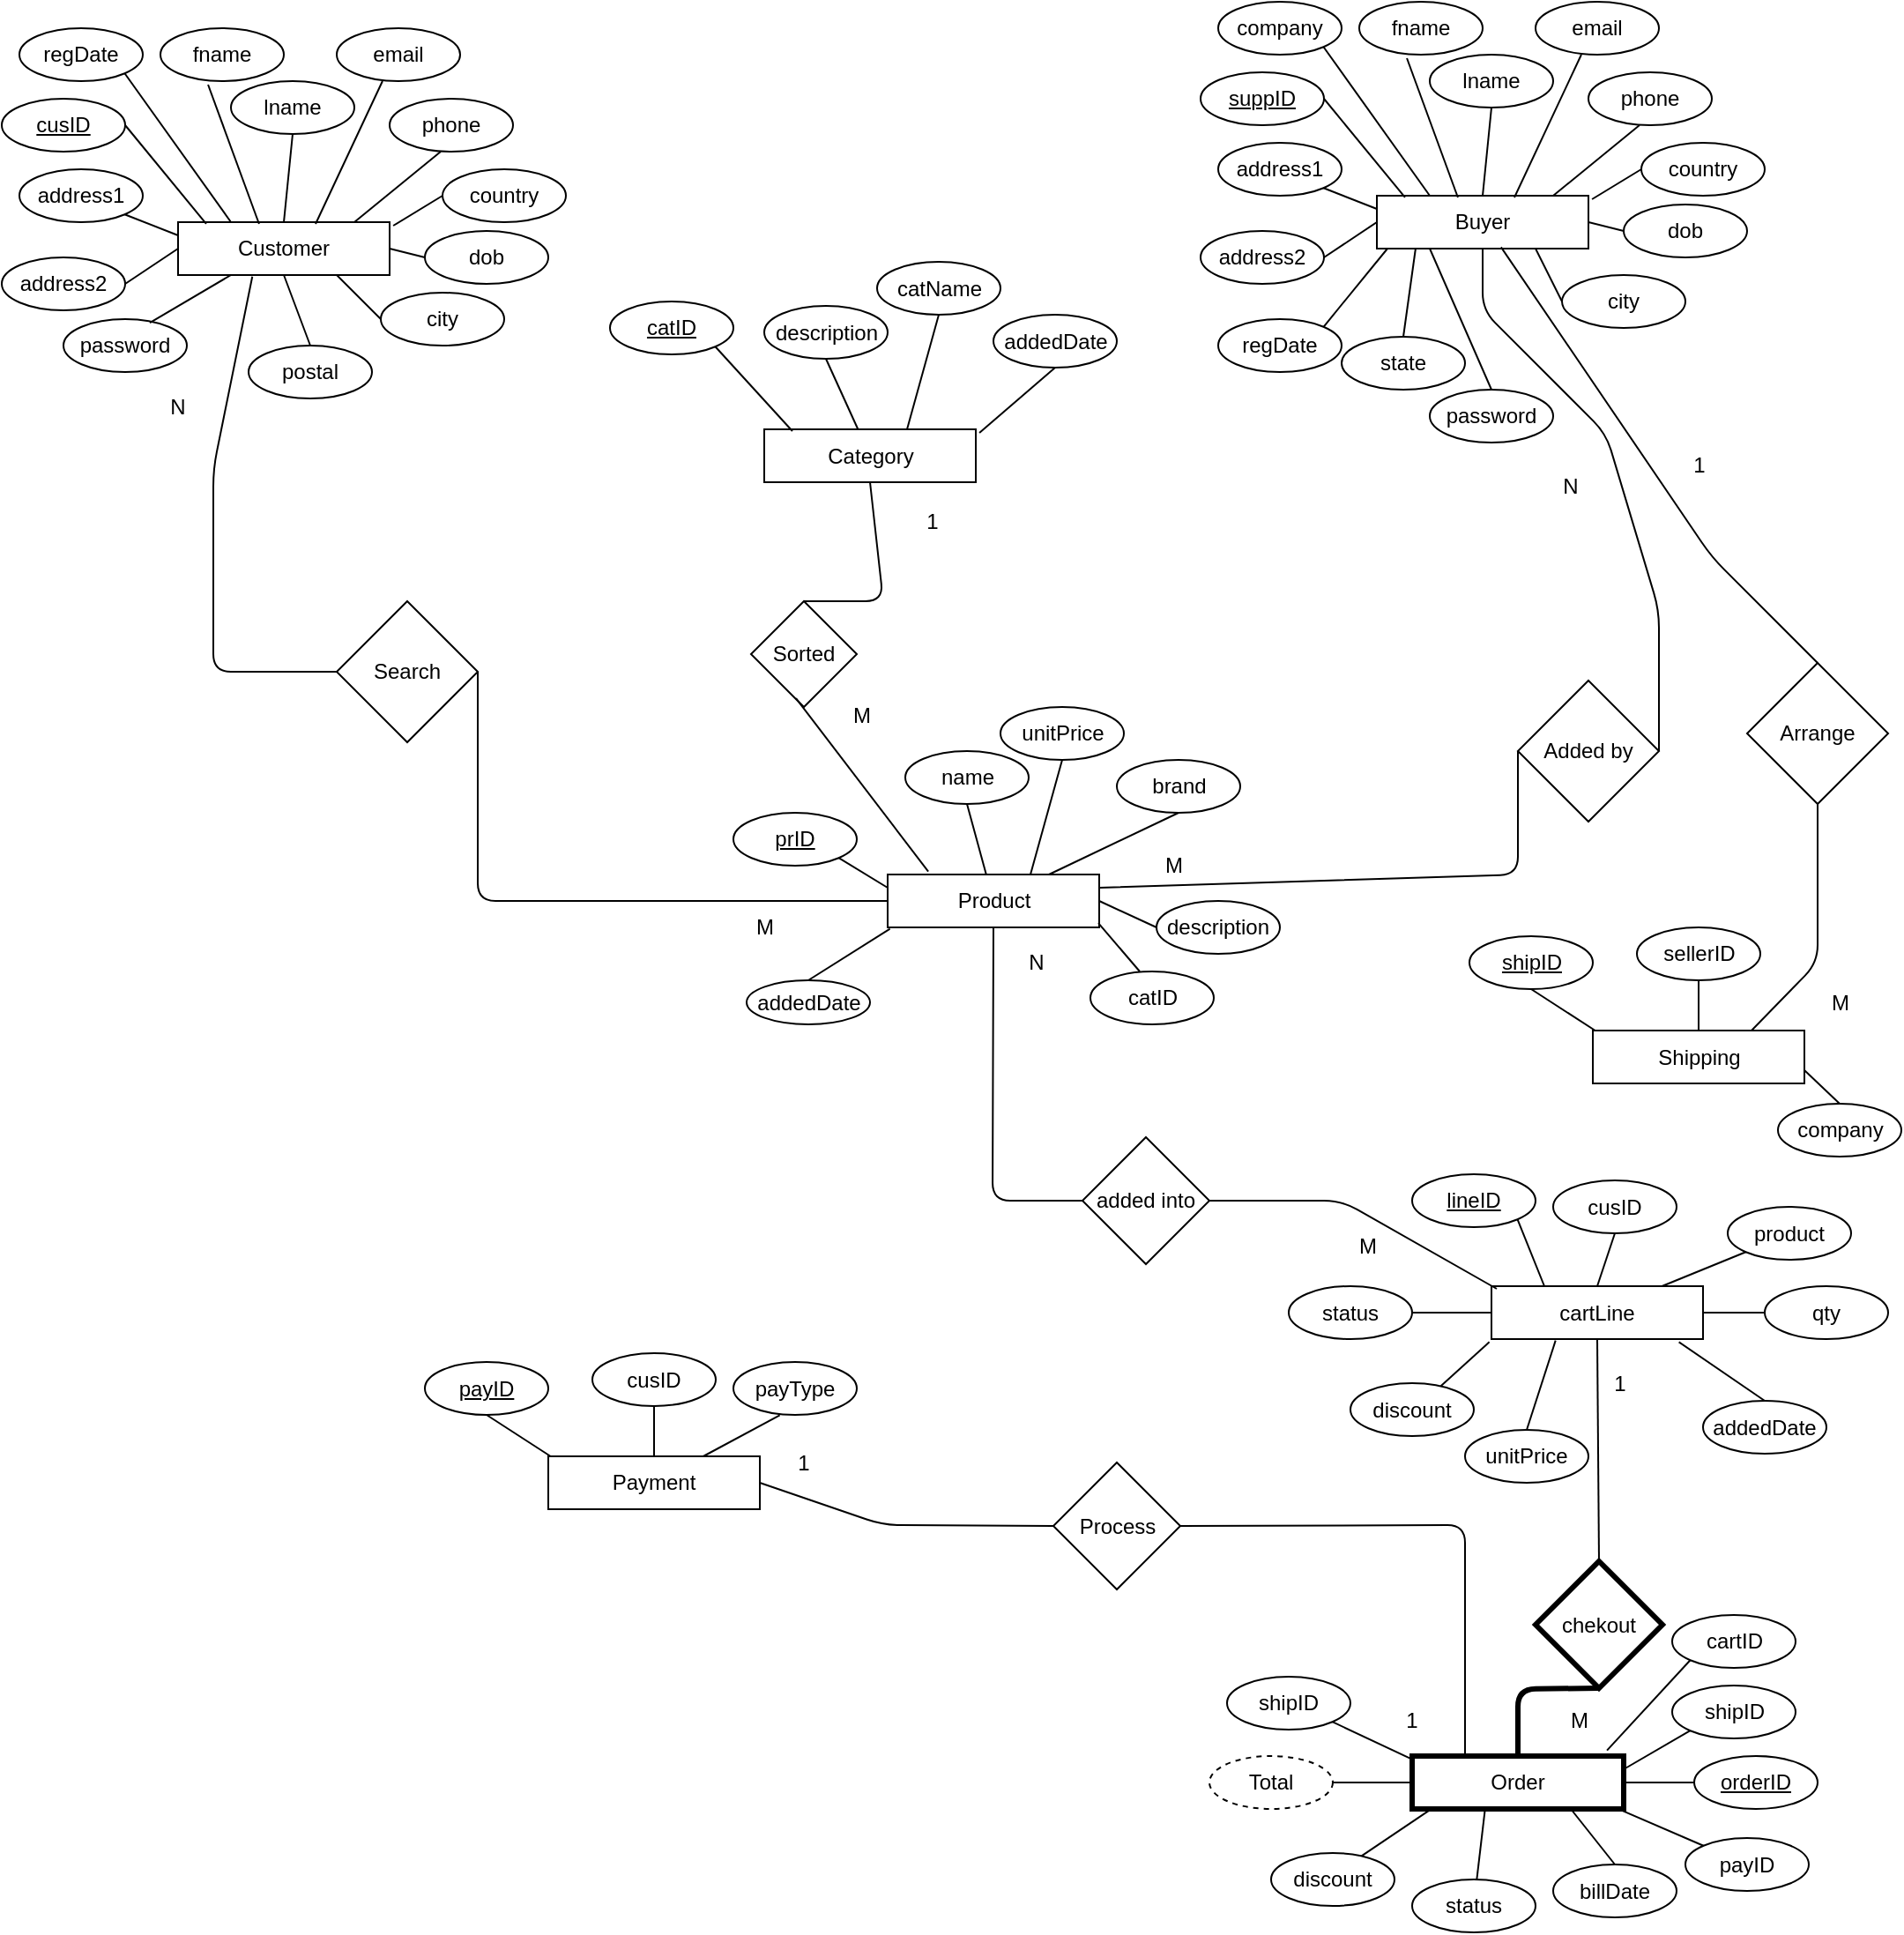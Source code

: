 <mxfile version="10.6.3" type="device"><diagram id="5grS-2xv6jXLghHMCsre" name="Page-1"><mxGraphModel dx="1162" dy="654" grid="1" gridSize="10" guides="1" tooltips="1" connect="1" arrows="1" fold="1" page="1" pageScale="1" pageWidth="1169" pageHeight="827" math="0" shadow="0"><root><mxCell id="0"/><mxCell id="1" parent="0"/><mxCell id="O0n_thbehQNfxOFPyVUG-1" value="Customer" style="rounded=0;whiteSpace=wrap;html=1;" vertex="1" parent="1"><mxGeometry x="180" y="150" width="120" height="30" as="geometry"/></mxCell><mxCell id="O0n_thbehQNfxOFPyVUG-2" value="&lt;u&gt;cusID&lt;/u&gt;" style="ellipse;whiteSpace=wrap;html=1;" vertex="1" parent="1"><mxGeometry x="80" y="80" width="70" height="30" as="geometry"/></mxCell><mxCell id="O0n_thbehQNfxOFPyVUG-3" value="fname" style="ellipse;whiteSpace=wrap;html=1;" vertex="1" parent="1"><mxGeometry x="170" y="40" width="70" height="30" as="geometry"/></mxCell><mxCell id="O0n_thbehQNfxOFPyVUG-4" value="lname" style="ellipse;whiteSpace=wrap;html=1;" vertex="1" parent="1"><mxGeometry x="210" y="70" width="70" height="30" as="geometry"/></mxCell><mxCell id="O0n_thbehQNfxOFPyVUG-5" value="email" style="ellipse;whiteSpace=wrap;html=1;" vertex="1" parent="1"><mxGeometry x="270" y="40" width="70" height="30" as="geometry"/></mxCell><mxCell id="O0n_thbehQNfxOFPyVUG-6" value="phone" style="ellipse;whiteSpace=wrap;html=1;" vertex="1" parent="1"><mxGeometry x="300" y="80" width="70" height="30" as="geometry"/></mxCell><mxCell id="O0n_thbehQNfxOFPyVUG-7" value="country" style="ellipse;whiteSpace=wrap;html=1;" vertex="1" parent="1"><mxGeometry x="330" y="120" width="70" height="30" as="geometry"/></mxCell><mxCell id="O0n_thbehQNfxOFPyVUG-8" value="dob" style="ellipse;whiteSpace=wrap;html=1;" vertex="1" parent="1"><mxGeometry x="320" y="155" width="70" height="30" as="geometry"/></mxCell><mxCell id="O0n_thbehQNfxOFPyVUG-9" value="regDate" style="ellipse;whiteSpace=wrap;html=1;" vertex="1" parent="1"><mxGeometry x="90" y="40" width="70" height="30" as="geometry"/></mxCell><mxCell id="O0n_thbehQNfxOFPyVUG-10" value="city" style="ellipse;whiteSpace=wrap;html=1;" vertex="1" parent="1"><mxGeometry x="295" y="190" width="70" height="30" as="geometry"/></mxCell><mxCell id="O0n_thbehQNfxOFPyVUG-11" value="address1" style="ellipse;whiteSpace=wrap;html=1;" vertex="1" parent="1"><mxGeometry x="90" y="120" width="70" height="30" as="geometry"/></mxCell><mxCell id="O0n_thbehQNfxOFPyVUG-14" value="address2" style="ellipse;whiteSpace=wrap;html=1;" vertex="1" parent="1"><mxGeometry x="80" y="170" width="70" height="30" as="geometry"/></mxCell><mxCell id="O0n_thbehQNfxOFPyVUG-15" value="password" style="ellipse;whiteSpace=wrap;html=1;" vertex="1" parent="1"><mxGeometry x="115" y="205" width="70" height="30" as="geometry"/></mxCell><mxCell id="O0n_thbehQNfxOFPyVUG-18" value="" style="endArrow=none;html=1;entryX=0.5;entryY=1;entryDx=0;entryDy=0;exitX=0.5;exitY=0;exitDx=0;exitDy=0;" edge="1" parent="1" source="O0n_thbehQNfxOFPyVUG-1" target="O0n_thbehQNfxOFPyVUG-4"><mxGeometry width="50" height="50" relative="1" as="geometry"><mxPoint x="80" y="310" as="sourcePoint"/><mxPoint x="130" y="260" as="targetPoint"/></mxGeometry></mxCell><mxCell id="O0n_thbehQNfxOFPyVUG-19" value="" style="endArrow=none;html=1;entryX=0.386;entryY=1.067;entryDx=0;entryDy=0;exitX=0.383;exitY=0.033;exitDx=0;exitDy=0;entryPerimeter=0;exitPerimeter=0;" edge="1" parent="1" source="O0n_thbehQNfxOFPyVUG-1" target="O0n_thbehQNfxOFPyVUG-3"><mxGeometry width="50" height="50" relative="1" as="geometry"><mxPoint x="250" y="160" as="sourcePoint"/><mxPoint x="255" y="120" as="targetPoint"/></mxGeometry></mxCell><mxCell id="O0n_thbehQNfxOFPyVUG-20" value="" style="endArrow=none;html=1;entryX=1;entryY=1;entryDx=0;entryDy=0;exitX=0.25;exitY=0;exitDx=0;exitDy=0;" edge="1" parent="1" source="O0n_thbehQNfxOFPyVUG-1" target="O0n_thbehQNfxOFPyVUG-9"><mxGeometry width="50" height="50" relative="1" as="geometry"><mxPoint x="236" y="161" as="sourcePoint"/><mxPoint x="207" y="82" as="targetPoint"/></mxGeometry></mxCell><mxCell id="O0n_thbehQNfxOFPyVUG-21" value="" style="endArrow=none;html=1;entryX=1;entryY=0.5;entryDx=0;entryDy=0;exitX=0.133;exitY=0.033;exitDx=0;exitDy=0;exitPerimeter=0;" edge="1" parent="1" source="O0n_thbehQNfxOFPyVUG-1" target="O0n_thbehQNfxOFPyVUG-2"><mxGeometry width="50" height="50" relative="1" as="geometry"><mxPoint x="220" y="160" as="sourcePoint"/><mxPoint x="160" y="76" as="targetPoint"/></mxGeometry></mxCell><mxCell id="O0n_thbehQNfxOFPyVUG-22" value="" style="endArrow=none;html=1;entryX=0.371;entryY=1;entryDx=0;entryDy=0;exitX=0.65;exitY=0.033;exitDx=0;exitDy=0;entryPerimeter=0;exitPerimeter=0;" edge="1" parent="1" source="O0n_thbehQNfxOFPyVUG-1" target="O0n_thbehQNfxOFPyVUG-5"><mxGeometry width="50" height="50" relative="1" as="geometry"><mxPoint x="250" y="160" as="sourcePoint"/><mxPoint x="255" y="120" as="targetPoint"/></mxGeometry></mxCell><mxCell id="O0n_thbehQNfxOFPyVUG-23" value="" style="endArrow=none;html=1;entryX=0.414;entryY=1;entryDx=0;entryDy=0;entryPerimeter=0;" edge="1" parent="1" target="O0n_thbehQNfxOFPyVUG-6"><mxGeometry width="50" height="50" relative="1" as="geometry"><mxPoint x="280" y="150" as="sourcePoint"/><mxPoint x="306" y="80" as="targetPoint"/></mxGeometry></mxCell><mxCell id="O0n_thbehQNfxOFPyVUG-24" value="" style="endArrow=none;html=1;entryX=0;entryY=0.5;entryDx=0;entryDy=0;exitX=1.017;exitY=0.067;exitDx=0;exitDy=0;exitPerimeter=0;" edge="1" parent="1" source="O0n_thbehQNfxOFPyVUG-1" target="O0n_thbehQNfxOFPyVUG-7"><mxGeometry width="50" height="50" relative="1" as="geometry"><mxPoint x="290" y="160" as="sourcePoint"/><mxPoint x="339" y="120" as="targetPoint"/></mxGeometry></mxCell><mxCell id="O0n_thbehQNfxOFPyVUG-25" value="" style="endArrow=none;html=1;entryX=1;entryY=1;entryDx=0;entryDy=0;exitX=0;exitY=0.25;exitDx=0;exitDy=0;" edge="1" parent="1" source="O0n_thbehQNfxOFPyVUG-1" target="O0n_thbehQNfxOFPyVUG-11"><mxGeometry width="50" height="50" relative="1" as="geometry"><mxPoint x="206" y="161" as="sourcePoint"/><mxPoint x="160" y="105" as="targetPoint"/></mxGeometry></mxCell><mxCell id="O0n_thbehQNfxOFPyVUG-26" value="" style="endArrow=none;html=1;entryX=1;entryY=0.5;entryDx=0;entryDy=0;exitX=0;exitY=0.5;exitDx=0;exitDy=0;" edge="1" parent="1" source="O0n_thbehQNfxOFPyVUG-1" target="O0n_thbehQNfxOFPyVUG-14"><mxGeometry width="50" height="50" relative="1" as="geometry"><mxPoint x="190" y="168" as="sourcePoint"/><mxPoint x="160" y="156" as="targetPoint"/></mxGeometry></mxCell><mxCell id="O0n_thbehQNfxOFPyVUG-27" value="" style="endArrow=none;html=1;entryX=0.7;entryY=0.067;entryDx=0;entryDy=0;exitX=0.25;exitY=1;exitDx=0;exitDy=0;entryPerimeter=0;" edge="1" parent="1" source="O0n_thbehQNfxOFPyVUG-1" target="O0n_thbehQNfxOFPyVUG-15"><mxGeometry width="50" height="50" relative="1" as="geometry"><mxPoint x="190" y="175" as="sourcePoint"/><mxPoint x="160" y="195" as="targetPoint"/></mxGeometry></mxCell><mxCell id="O0n_thbehQNfxOFPyVUG-28" value="" style="endArrow=none;html=1;entryX=0.75;entryY=1;entryDx=0;entryDy=0;exitX=0;exitY=0.5;exitDx=0;exitDy=0;" edge="1" parent="1" source="O0n_thbehQNfxOFPyVUG-10" target="O0n_thbehQNfxOFPyVUG-1"><mxGeometry width="50" height="50" relative="1" as="geometry"><mxPoint x="220" y="190" as="sourcePoint"/><mxPoint x="174" y="217" as="targetPoint"/></mxGeometry></mxCell><mxCell id="O0n_thbehQNfxOFPyVUG-29" value="" style="endArrow=none;html=1;entryX=0;entryY=0.5;entryDx=0;entryDy=0;exitX=1;exitY=0.5;exitDx=0;exitDy=0;" edge="1" parent="1" source="O0n_thbehQNfxOFPyVUG-1" target="O0n_thbehQNfxOFPyVUG-8"><mxGeometry width="50" height="50" relative="1" as="geometry"><mxPoint x="312" y="162" as="sourcePoint"/><mxPoint x="340" y="145" as="targetPoint"/></mxGeometry></mxCell><mxCell id="O0n_thbehQNfxOFPyVUG-30" value="Buyer" style="rounded=0;whiteSpace=wrap;html=1;" vertex="1" parent="1"><mxGeometry x="860" y="135" width="120" height="30" as="geometry"/></mxCell><mxCell id="O0n_thbehQNfxOFPyVUG-31" value="&lt;u&gt;suppID&lt;/u&gt;" style="ellipse;whiteSpace=wrap;html=1;" vertex="1" parent="1"><mxGeometry x="760" y="65" width="70" height="30" as="geometry"/></mxCell><mxCell id="O0n_thbehQNfxOFPyVUG-32" value="fname" style="ellipse;whiteSpace=wrap;html=1;" vertex="1" parent="1"><mxGeometry x="850" y="25" width="70" height="30" as="geometry"/></mxCell><mxCell id="O0n_thbehQNfxOFPyVUG-33" value="lname" style="ellipse;whiteSpace=wrap;html=1;" vertex="1" parent="1"><mxGeometry x="890" y="55" width="70" height="30" as="geometry"/></mxCell><mxCell id="O0n_thbehQNfxOFPyVUG-34" value="email" style="ellipse;whiteSpace=wrap;html=1;" vertex="1" parent="1"><mxGeometry x="950" y="25" width="70" height="30" as="geometry"/></mxCell><mxCell id="O0n_thbehQNfxOFPyVUG-35" value="phone" style="ellipse;whiteSpace=wrap;html=1;" vertex="1" parent="1"><mxGeometry x="980" y="65" width="70" height="30" as="geometry"/></mxCell><mxCell id="O0n_thbehQNfxOFPyVUG-36" value="country" style="ellipse;whiteSpace=wrap;html=1;" vertex="1" parent="1"><mxGeometry x="1010" y="105" width="70" height="30" as="geometry"/></mxCell><mxCell id="O0n_thbehQNfxOFPyVUG-37" value="dob" style="ellipse;whiteSpace=wrap;html=1;" vertex="1" parent="1"><mxGeometry x="1000" y="140" width="70" height="30" as="geometry"/></mxCell><mxCell id="O0n_thbehQNfxOFPyVUG-38" value="company" style="ellipse;whiteSpace=wrap;html=1;" vertex="1" parent="1"><mxGeometry x="770" y="25" width="70" height="30" as="geometry"/></mxCell><mxCell id="O0n_thbehQNfxOFPyVUG-39" value="city" style="ellipse;whiteSpace=wrap;html=1;" vertex="1" parent="1"><mxGeometry x="965" y="180" width="70" height="30" as="geometry"/></mxCell><mxCell id="O0n_thbehQNfxOFPyVUG-40" value="address1" style="ellipse;whiteSpace=wrap;html=1;" vertex="1" parent="1"><mxGeometry x="770" y="105" width="70" height="30" as="geometry"/></mxCell><mxCell id="O0n_thbehQNfxOFPyVUG-41" value="address2" style="ellipse;whiteSpace=wrap;html=1;" vertex="1" parent="1"><mxGeometry x="760" y="155" width="70" height="30" as="geometry"/></mxCell><mxCell id="O0n_thbehQNfxOFPyVUG-42" value="password" style="ellipse;whiteSpace=wrap;html=1;" vertex="1" parent="1"><mxGeometry x="890" y="245" width="70" height="30" as="geometry"/></mxCell><mxCell id="O0n_thbehQNfxOFPyVUG-43" value="" style="endArrow=none;html=1;entryX=0.5;entryY=1;entryDx=0;entryDy=0;exitX=0.5;exitY=0;exitDx=0;exitDy=0;" edge="1" parent="1" source="O0n_thbehQNfxOFPyVUG-30" target="O0n_thbehQNfxOFPyVUG-33"><mxGeometry width="50" height="50" relative="1" as="geometry"><mxPoint x="760" y="295" as="sourcePoint"/><mxPoint x="810" y="245" as="targetPoint"/></mxGeometry></mxCell><mxCell id="O0n_thbehQNfxOFPyVUG-44" value="" style="endArrow=none;html=1;entryX=0.386;entryY=1.067;entryDx=0;entryDy=0;exitX=0.383;exitY=0.033;exitDx=0;exitDy=0;entryPerimeter=0;exitPerimeter=0;" edge="1" parent="1" source="O0n_thbehQNfxOFPyVUG-30" target="O0n_thbehQNfxOFPyVUG-32"><mxGeometry width="50" height="50" relative="1" as="geometry"><mxPoint x="930" y="145" as="sourcePoint"/><mxPoint x="935" y="105" as="targetPoint"/></mxGeometry></mxCell><mxCell id="O0n_thbehQNfxOFPyVUG-45" value="" style="endArrow=none;html=1;entryX=1;entryY=1;entryDx=0;entryDy=0;exitX=0.25;exitY=0;exitDx=0;exitDy=0;" edge="1" parent="1" source="O0n_thbehQNfxOFPyVUG-30" target="O0n_thbehQNfxOFPyVUG-38"><mxGeometry width="50" height="50" relative="1" as="geometry"><mxPoint x="916" y="146" as="sourcePoint"/><mxPoint x="887" y="67" as="targetPoint"/></mxGeometry></mxCell><mxCell id="O0n_thbehQNfxOFPyVUG-46" value="" style="endArrow=none;html=1;entryX=1;entryY=0.5;entryDx=0;entryDy=0;exitX=0.133;exitY=0.033;exitDx=0;exitDy=0;exitPerimeter=0;" edge="1" parent="1" source="O0n_thbehQNfxOFPyVUG-30" target="O0n_thbehQNfxOFPyVUG-31"><mxGeometry width="50" height="50" relative="1" as="geometry"><mxPoint x="900" y="145" as="sourcePoint"/><mxPoint x="840" y="61" as="targetPoint"/></mxGeometry></mxCell><mxCell id="O0n_thbehQNfxOFPyVUG-47" value="" style="endArrow=none;html=1;entryX=0.371;entryY=1;entryDx=0;entryDy=0;exitX=0.65;exitY=0.033;exitDx=0;exitDy=0;entryPerimeter=0;exitPerimeter=0;" edge="1" parent="1" source="O0n_thbehQNfxOFPyVUG-30" target="O0n_thbehQNfxOFPyVUG-34"><mxGeometry width="50" height="50" relative="1" as="geometry"><mxPoint x="930" y="145" as="sourcePoint"/><mxPoint x="935" y="105" as="targetPoint"/></mxGeometry></mxCell><mxCell id="O0n_thbehQNfxOFPyVUG-48" value="" style="endArrow=none;html=1;entryX=0.414;entryY=1;entryDx=0;entryDy=0;entryPerimeter=0;" edge="1" parent="1" target="O0n_thbehQNfxOFPyVUG-35"><mxGeometry width="50" height="50" relative="1" as="geometry"><mxPoint x="960" y="135" as="sourcePoint"/><mxPoint x="986" y="65" as="targetPoint"/></mxGeometry></mxCell><mxCell id="O0n_thbehQNfxOFPyVUG-49" value="" style="endArrow=none;html=1;entryX=0;entryY=0.5;entryDx=0;entryDy=0;exitX=1.017;exitY=0.067;exitDx=0;exitDy=0;exitPerimeter=0;" edge="1" parent="1" source="O0n_thbehQNfxOFPyVUG-30" target="O0n_thbehQNfxOFPyVUG-36"><mxGeometry width="50" height="50" relative="1" as="geometry"><mxPoint x="970" y="145" as="sourcePoint"/><mxPoint x="1019" y="105" as="targetPoint"/></mxGeometry></mxCell><mxCell id="O0n_thbehQNfxOFPyVUG-50" value="" style="endArrow=none;html=1;entryX=1;entryY=1;entryDx=0;entryDy=0;exitX=0;exitY=0.25;exitDx=0;exitDy=0;" edge="1" parent="1" source="O0n_thbehQNfxOFPyVUG-30" target="O0n_thbehQNfxOFPyVUG-40"><mxGeometry width="50" height="50" relative="1" as="geometry"><mxPoint x="886" y="146" as="sourcePoint"/><mxPoint x="840" y="90" as="targetPoint"/></mxGeometry></mxCell><mxCell id="O0n_thbehQNfxOFPyVUG-51" value="" style="endArrow=none;html=1;entryX=1;entryY=0.5;entryDx=0;entryDy=0;exitX=0;exitY=0.5;exitDx=0;exitDy=0;" edge="1" parent="1" source="O0n_thbehQNfxOFPyVUG-30" target="O0n_thbehQNfxOFPyVUG-41"><mxGeometry width="50" height="50" relative="1" as="geometry"><mxPoint x="870" y="153" as="sourcePoint"/><mxPoint x="840" y="141" as="targetPoint"/></mxGeometry></mxCell><mxCell id="O0n_thbehQNfxOFPyVUG-52" value="" style="endArrow=none;html=1;entryX=0.5;entryY=0;entryDx=0;entryDy=0;exitX=0.25;exitY=1;exitDx=0;exitDy=0;" edge="1" parent="1" source="O0n_thbehQNfxOFPyVUG-30" target="O0n_thbehQNfxOFPyVUG-42"><mxGeometry width="50" height="50" relative="1" as="geometry"><mxPoint x="870" y="160" as="sourcePoint"/><mxPoint x="840" y="180" as="targetPoint"/></mxGeometry></mxCell><mxCell id="O0n_thbehQNfxOFPyVUG-53" value="" style="endArrow=none;html=1;entryX=0.75;entryY=1;entryDx=0;entryDy=0;exitX=0;exitY=0.5;exitDx=0;exitDy=0;" edge="1" parent="1" source="O0n_thbehQNfxOFPyVUG-39" target="O0n_thbehQNfxOFPyVUG-30"><mxGeometry width="50" height="50" relative="1" as="geometry"><mxPoint x="900" y="175" as="sourcePoint"/><mxPoint x="854" y="202" as="targetPoint"/></mxGeometry></mxCell><mxCell id="O0n_thbehQNfxOFPyVUG-54" value="" style="endArrow=none;html=1;entryX=0;entryY=0.5;entryDx=0;entryDy=0;exitX=1;exitY=0.5;exitDx=0;exitDy=0;" edge="1" parent="1" source="O0n_thbehQNfxOFPyVUG-30" target="O0n_thbehQNfxOFPyVUG-37"><mxGeometry width="50" height="50" relative="1" as="geometry"><mxPoint x="992" y="147" as="sourcePoint"/><mxPoint x="1020" y="130" as="targetPoint"/></mxGeometry></mxCell><mxCell id="O0n_thbehQNfxOFPyVUG-55" value="postal" style="ellipse;whiteSpace=wrap;html=1;" vertex="1" parent="1"><mxGeometry x="220" y="220" width="70" height="30" as="geometry"/></mxCell><mxCell id="O0n_thbehQNfxOFPyVUG-56" value="" style="endArrow=none;html=1;entryX=0.5;entryY=1;entryDx=0;entryDy=0;exitX=0.5;exitY=0;exitDx=0;exitDy=0;" edge="1" parent="1" source="O0n_thbehQNfxOFPyVUG-55" target="O0n_thbehQNfxOFPyVUG-1"><mxGeometry width="50" height="50" relative="1" as="geometry"><mxPoint x="305" y="215" as="sourcePoint"/><mxPoint x="280" y="190" as="targetPoint"/></mxGeometry></mxCell><mxCell id="O0n_thbehQNfxOFPyVUG-58" value="state" style="ellipse;whiteSpace=wrap;html=1;" vertex="1" parent="1"><mxGeometry x="840" y="215" width="70" height="30" as="geometry"/></mxCell><mxCell id="O0n_thbehQNfxOFPyVUG-59" value="" style="endArrow=none;html=1;entryX=0.5;entryY=0;entryDx=0;entryDy=0;exitX=0.183;exitY=1;exitDx=0;exitDy=0;exitPerimeter=0;" edge="1" parent="1" source="O0n_thbehQNfxOFPyVUG-30" target="O0n_thbehQNfxOFPyVUG-58"><mxGeometry width="50" height="50" relative="1" as="geometry"><mxPoint x="880" y="170" as="sourcePoint"/><mxPoint x="840" y="180" as="targetPoint"/></mxGeometry></mxCell><mxCell id="O0n_thbehQNfxOFPyVUG-60" value="regDate" style="ellipse;whiteSpace=wrap;html=1;" vertex="1" parent="1"><mxGeometry x="770" y="205" width="70" height="30" as="geometry"/></mxCell><mxCell id="O0n_thbehQNfxOFPyVUG-61" value="" style="endArrow=none;html=1;entryX=1;entryY=0;entryDx=0;entryDy=0;exitX=0.05;exitY=1;exitDx=0;exitDy=0;exitPerimeter=0;" edge="1" parent="1" source="O0n_thbehQNfxOFPyVUG-30" target="O0n_thbehQNfxOFPyVUG-60"><mxGeometry width="50" height="50" relative="1" as="geometry"><mxPoint x="892" y="175" as="sourcePoint"/><mxPoint x="895" y="225" as="targetPoint"/></mxGeometry></mxCell><mxCell id="O0n_thbehQNfxOFPyVUG-62" value="Category" style="rounded=0;whiteSpace=wrap;html=1;" vertex="1" parent="1"><mxGeometry x="512.5" y="267.5" width="120" height="30" as="geometry"/></mxCell><mxCell id="O0n_thbehQNfxOFPyVUG-63" value="&lt;u&gt;catID&lt;/u&gt;" style="ellipse;whiteSpace=wrap;html=1;" vertex="1" parent="1"><mxGeometry x="425" y="195" width="70" height="30" as="geometry"/></mxCell><mxCell id="O0n_thbehQNfxOFPyVUG-64" value="catName" style="ellipse;whiteSpace=wrap;html=1;" vertex="1" parent="1"><mxGeometry x="576.5" y="172.5" width="70" height="30" as="geometry"/></mxCell><mxCell id="O0n_thbehQNfxOFPyVUG-65" value="addedDate" style="ellipse;whiteSpace=wrap;html=1;" vertex="1" parent="1"><mxGeometry x="642.5" y="202.5" width="70" height="30" as="geometry"/></mxCell><mxCell id="O0n_thbehQNfxOFPyVUG-69" value="description" style="ellipse;whiteSpace=wrap;html=1;" vertex="1" parent="1"><mxGeometry x="512.5" y="197.5" width="70" height="30" as="geometry"/></mxCell><mxCell id="O0n_thbehQNfxOFPyVUG-74" value="" style="endArrow=none;html=1;entryX=0.5;entryY=1;entryDx=0;entryDy=0;exitX=1.017;exitY=0.067;exitDx=0;exitDy=0;exitPerimeter=0;" edge="1" parent="1" source="O0n_thbehQNfxOFPyVUG-62" target="O0n_thbehQNfxOFPyVUG-65"><mxGeometry width="50" height="50" relative="1" as="geometry"><mxPoint x="412.5" y="427.5" as="sourcePoint"/><mxPoint x="462.5" y="377.5" as="targetPoint"/></mxGeometry></mxCell><mxCell id="O0n_thbehQNfxOFPyVUG-75" value="" style="endArrow=none;html=1;entryX=0.5;entryY=1;entryDx=0;entryDy=0;exitX=0.675;exitY=0;exitDx=0;exitDy=0;exitPerimeter=0;" edge="1" parent="1" source="O0n_thbehQNfxOFPyVUG-62" target="O0n_thbehQNfxOFPyVUG-64"><mxGeometry width="50" height="50" relative="1" as="geometry"><mxPoint x="582.5" y="277.5" as="sourcePoint"/><mxPoint x="587.5" y="237.5" as="targetPoint"/></mxGeometry></mxCell><mxCell id="O0n_thbehQNfxOFPyVUG-76" value="" style="endArrow=none;html=1;entryX=0.5;entryY=1;entryDx=0;entryDy=0;" edge="1" parent="1" source="O0n_thbehQNfxOFPyVUG-62" target="O0n_thbehQNfxOFPyVUG-69"><mxGeometry width="50" height="50" relative="1" as="geometry"><mxPoint x="568.5" y="278.5" as="sourcePoint"/><mxPoint x="539.5" y="199.5" as="targetPoint"/></mxGeometry></mxCell><mxCell id="O0n_thbehQNfxOFPyVUG-77" value="" style="endArrow=none;html=1;exitX=0.133;exitY=0.033;exitDx=0;exitDy=0;exitPerimeter=0;entryX=1;entryY=1;entryDx=0;entryDy=0;" edge="1" parent="1" source="O0n_thbehQNfxOFPyVUG-62" target="O0n_thbehQNfxOFPyVUG-63"><mxGeometry width="50" height="50" relative="1" as="geometry"><mxPoint x="552.5" y="277.5" as="sourcePoint"/><mxPoint x="467" y="218" as="targetPoint"/></mxGeometry></mxCell><mxCell id="O0n_thbehQNfxOFPyVUG-90" value="Product" style="rounded=0;whiteSpace=wrap;html=1;" vertex="1" parent="1"><mxGeometry x="582.5" y="520" width="120" height="30" as="geometry"/></mxCell><mxCell id="O0n_thbehQNfxOFPyVUG-91" value="&lt;u&gt;prID&lt;/u&gt;" style="ellipse;whiteSpace=wrap;html=1;" vertex="1" parent="1"><mxGeometry x="495" y="485" width="70" height="30" as="geometry"/></mxCell><mxCell id="O0n_thbehQNfxOFPyVUG-92" value="unitPrice" style="ellipse;whiteSpace=wrap;html=1;" vertex="1" parent="1"><mxGeometry x="646.5" y="425" width="70" height="30" as="geometry"/></mxCell><mxCell id="O0n_thbehQNfxOFPyVUG-93" value="brand" style="ellipse;whiteSpace=wrap;html=1;" vertex="1" parent="1"><mxGeometry x="712.5" y="455" width="70" height="30" as="geometry"/></mxCell><mxCell id="O0n_thbehQNfxOFPyVUG-94" value="name" style="ellipse;whiteSpace=wrap;html=1;" vertex="1" parent="1"><mxGeometry x="592.5" y="450" width="70" height="30" as="geometry"/></mxCell><mxCell id="O0n_thbehQNfxOFPyVUG-95" value="" style="endArrow=none;html=1;entryX=0.5;entryY=1;entryDx=0;entryDy=0;" edge="1" parent="1" source="O0n_thbehQNfxOFPyVUG-90" target="O0n_thbehQNfxOFPyVUG-93"><mxGeometry width="50" height="50" relative="1" as="geometry"><mxPoint x="482.5" y="680" as="sourcePoint"/><mxPoint x="532.5" y="630" as="targetPoint"/></mxGeometry></mxCell><mxCell id="O0n_thbehQNfxOFPyVUG-96" value="" style="endArrow=none;html=1;entryX=0.5;entryY=1;entryDx=0;entryDy=0;exitX=0.675;exitY=0;exitDx=0;exitDy=0;exitPerimeter=0;" edge="1" parent="1" source="O0n_thbehQNfxOFPyVUG-90" target="O0n_thbehQNfxOFPyVUG-92"><mxGeometry width="50" height="50" relative="1" as="geometry"><mxPoint x="652.5" y="530" as="sourcePoint"/><mxPoint x="657.5" y="490" as="targetPoint"/></mxGeometry></mxCell><mxCell id="O0n_thbehQNfxOFPyVUG-97" value="" style="endArrow=none;html=1;entryX=0.5;entryY=1;entryDx=0;entryDy=0;" edge="1" parent="1" source="O0n_thbehQNfxOFPyVUG-90" target="O0n_thbehQNfxOFPyVUG-94"><mxGeometry width="50" height="50" relative="1" as="geometry"><mxPoint x="638.5" y="531" as="sourcePoint"/><mxPoint x="609.5" y="452" as="targetPoint"/></mxGeometry></mxCell><mxCell id="O0n_thbehQNfxOFPyVUG-98" value="" style="endArrow=none;html=1;entryX=1;entryY=1;entryDx=0;entryDy=0;exitX=0;exitY=0.25;exitDx=0;exitDy=0;" edge="1" parent="1" source="O0n_thbehQNfxOFPyVUG-90" target="O0n_thbehQNfxOFPyVUG-91"><mxGeometry width="50" height="50" relative="1" as="geometry"><mxPoint x="622.5" y="530" as="sourcePoint"/><mxPoint x="562.5" y="446" as="targetPoint"/></mxGeometry></mxCell><mxCell id="O0n_thbehQNfxOFPyVUG-99" value="description" style="ellipse;whiteSpace=wrap;html=1;" vertex="1" parent="1"><mxGeometry x="735" y="535" width="70" height="30" as="geometry"/></mxCell><mxCell id="O0n_thbehQNfxOFPyVUG-100" value="catID" style="ellipse;whiteSpace=wrap;html=1;" vertex="1" parent="1"><mxGeometry x="697.5" y="575" width="70" height="30" as="geometry"/></mxCell><mxCell id="O0n_thbehQNfxOFPyVUG-101" value="addedDate" style="ellipse;whiteSpace=wrap;html=1;" vertex="1" parent="1"><mxGeometry x="502.5" y="580" width="70" height="25" as="geometry"/></mxCell><mxCell id="O0n_thbehQNfxOFPyVUG-102" value="" style="endArrow=none;html=1;entryX=0;entryY=0.5;entryDx=0;entryDy=0;exitX=1;exitY=0.5;exitDx=0;exitDy=0;" edge="1" parent="1" source="O0n_thbehQNfxOFPyVUG-90" target="O0n_thbehQNfxOFPyVUG-99"><mxGeometry width="50" height="50" relative="1" as="geometry"><mxPoint x="714.5" y="532" as="sourcePoint"/><mxPoint x="757.5" y="495" as="targetPoint"/></mxGeometry></mxCell><mxCell id="O0n_thbehQNfxOFPyVUG-103" value="" style="endArrow=none;html=1;entryX=0.4;entryY=0;entryDx=0;entryDy=0;entryPerimeter=0;exitX=0.996;exitY=0.92;exitDx=0;exitDy=0;exitPerimeter=0;" edge="1" parent="1" source="O0n_thbehQNfxOFPyVUG-90" target="O0n_thbehQNfxOFPyVUG-100"><mxGeometry width="50" height="50" relative="1" as="geometry"><mxPoint x="697.5" y="545" as="sourcePoint"/><mxPoint x="747.5" y="550" as="targetPoint"/></mxGeometry></mxCell><mxCell id="O0n_thbehQNfxOFPyVUG-104" value="" style="endArrow=none;html=1;entryX=0.5;entryY=0;entryDx=0;entryDy=0;exitX=0.011;exitY=1.028;exitDx=0;exitDy=0;exitPerimeter=0;" edge="1" parent="1" source="O0n_thbehQNfxOFPyVUG-90" target="O0n_thbehQNfxOFPyVUG-101"><mxGeometry width="50" height="50" relative="1" as="geometry"><mxPoint x="707.5" y="565" as="sourcePoint"/><mxPoint x="735.5" y="585" as="targetPoint"/></mxGeometry></mxCell><mxCell id="O0n_thbehQNfxOFPyVUG-105" value="cartLine" style="rounded=0;whiteSpace=wrap;html=1;" vertex="1" parent="1"><mxGeometry x="925" y="753.5" width="120" height="30" as="geometry"/></mxCell><mxCell id="O0n_thbehQNfxOFPyVUG-106" value="&lt;u&gt;lineID&lt;/u&gt;" style="ellipse;whiteSpace=wrap;html=1;" vertex="1" parent="1"><mxGeometry x="880" y="690" width="70" height="30" as="geometry"/></mxCell><mxCell id="O0n_thbehQNfxOFPyVUG-107" value="cusID" style="ellipse;whiteSpace=wrap;html=1;" vertex="1" parent="1"><mxGeometry x="960" y="693.5" width="70" height="30" as="geometry"/></mxCell><mxCell id="O0n_thbehQNfxOFPyVUG-108" value="product" style="ellipse;whiteSpace=wrap;html=1;" vertex="1" parent="1"><mxGeometry x="1059" y="708.5" width="70" height="30" as="geometry"/></mxCell><mxCell id="O0n_thbehQNfxOFPyVUG-109" value="qty" style="ellipse;whiteSpace=wrap;html=1;" vertex="1" parent="1"><mxGeometry x="1080" y="753.5" width="70" height="30" as="geometry"/></mxCell><mxCell id="O0n_thbehQNfxOFPyVUG-123" value="addedDate" style="ellipse;whiteSpace=wrap;html=1;" vertex="1" parent="1"><mxGeometry x="1045" y="818.5" width="70" height="30" as="geometry"/></mxCell><mxCell id="O0n_thbehQNfxOFPyVUG-111" value="unitPrice" style="ellipse;whiteSpace=wrap;html=1;" vertex="1" parent="1"><mxGeometry x="910" y="835" width="70" height="30" as="geometry"/></mxCell><mxCell id="O0n_thbehQNfxOFPyVUG-112" value="discount" style="ellipse;whiteSpace=wrap;html=1;" vertex="1" parent="1"><mxGeometry x="845" y="808.5" width="70" height="30" as="geometry"/></mxCell><mxCell id="O0n_thbehQNfxOFPyVUG-115" value="status" style="ellipse;whiteSpace=wrap;html=1;" vertex="1" parent="1"><mxGeometry x="810" y="753.5" width="70" height="30" as="geometry"/></mxCell><mxCell id="O0n_thbehQNfxOFPyVUG-116" value="" style="endArrow=none;html=1;entryX=1;entryY=1;entryDx=0;entryDy=0;exitX=0.25;exitY=0;exitDx=0;exitDy=0;" edge="1" parent="1" source="O0n_thbehQNfxOFPyVUG-105" target="O0n_thbehQNfxOFPyVUG-106"><mxGeometry width="50" height="50" relative="1" as="geometry"><mxPoint x="951.333" y="559.333" as="sourcePoint"/><mxPoint x="889.667" y="508.5" as="targetPoint"/></mxGeometry></mxCell><mxCell id="O0n_thbehQNfxOFPyVUG-117" value="" style="endArrow=none;html=1;entryX=1;entryY=0.5;entryDx=0;entryDy=0;exitX=0;exitY=0.5;exitDx=0;exitDy=0;" edge="1" parent="1" source="O0n_thbehQNfxOFPyVUG-105" target="O0n_thbehQNfxOFPyVUG-115"><mxGeometry width="50" height="50" relative="1" as="geometry"><mxPoint x="934.667" y="763.5" as="sourcePoint"/><mxPoint x="879.667" y="768.5" as="targetPoint"/></mxGeometry></mxCell><mxCell id="O0n_thbehQNfxOFPyVUG-118" value="" style="endArrow=none;html=1;entryX=0.733;entryY=0.056;entryDx=0;entryDy=0;exitX=-0.01;exitY=1.056;exitDx=0;exitDy=0;entryPerimeter=0;exitPerimeter=0;" edge="1" parent="1" source="O0n_thbehQNfxOFPyVUG-105" target="O0n_thbehQNfxOFPyVUG-112"><mxGeometry width="50" height="50" relative="1" as="geometry"><mxPoint x="934.667" y="778.5" as="sourcePoint"/><mxPoint x="889.667" y="778.5" as="targetPoint"/></mxGeometry></mxCell><mxCell id="O0n_thbehQNfxOFPyVUG-119" value="" style="endArrow=none;html=1;entryX=0.5;entryY=0;entryDx=0;entryDy=0;exitX=0.303;exitY=1.028;exitDx=0;exitDy=0;exitPerimeter=0;" edge="1" parent="1" source="O0n_thbehQNfxOFPyVUG-105" target="O0n_thbehQNfxOFPyVUG-111"><mxGeometry width="50" height="50" relative="1" as="geometry"><mxPoint x="933.833" y="795.167" as="sourcePoint"/><mxPoint x="906.333" y="820.167" as="targetPoint"/></mxGeometry></mxCell><mxCell id="O0n_thbehQNfxOFPyVUG-121" value="" style="endArrow=none;html=1;entryX=0.5;entryY=0;entryDx=0;entryDy=0;exitX=0.5;exitY=1;exitDx=0;exitDy=0;" edge="1" parent="1" source="O0n_thbehQNfxOFPyVUG-107" target="O0n_thbehQNfxOFPyVUG-105"><mxGeometry width="50" height="50" relative="1" as="geometry"><mxPoint x="971.333" y="794.333" as="sourcePoint"/><mxPoint x="969.667" y="833.5" as="targetPoint"/></mxGeometry></mxCell><mxCell id="O0n_thbehQNfxOFPyVUG-122" value="" style="endArrow=none;html=1;exitX=0;exitY=1;exitDx=0;exitDy=0;" edge="1" parent="1" source="O0n_thbehQNfxOFPyVUG-108" target="O0n_thbehQNfxOFPyVUG-105"><mxGeometry width="50" height="50" relative="1" as="geometry"><mxPoint x="1004.667" y="733.5" as="sourcePoint"/><mxPoint x="994.667" y="763.5" as="targetPoint"/></mxGeometry></mxCell><mxCell id="O0n_thbehQNfxOFPyVUG-125" value="" style="endArrow=none;html=1;exitX=0;exitY=0.5;exitDx=0;exitDy=0;entryX=1;entryY=0.5;entryDx=0;entryDy=0;" edge="1" parent="1" source="O0n_thbehQNfxOFPyVUG-109" target="O0n_thbehQNfxOFPyVUG-105"><mxGeometry width="50" height="50" relative="1" as="geometry"><mxPoint x="1079.667" y="744.333" as="sourcePoint"/><mxPoint x="1032.171" y="763.5" as="targetPoint"/></mxGeometry></mxCell><mxCell id="O0n_thbehQNfxOFPyVUG-126" value="" style="endArrow=none;html=1;exitX=0.5;exitY=0;exitDx=0;exitDy=0;entryX=0.886;entryY=1.056;entryDx=0;entryDy=0;entryPerimeter=0;" edge="1" parent="1" source="O0n_thbehQNfxOFPyVUG-123" target="O0n_thbehQNfxOFPyVUG-105"><mxGeometry width="50" height="50" relative="1" as="geometry"><mxPoint x="1085.5" y="782.667" as="sourcePoint"/><mxPoint x="1054.667" y="778.5" as="targetPoint"/></mxGeometry></mxCell><mxCell id="O0n_thbehQNfxOFPyVUG-127" value="Order" style="rounded=0;whiteSpace=wrap;html=1;strokeWidth=3;" vertex="1" parent="1"><mxGeometry x="880" y="1020" width="120" height="30" as="geometry"/></mxCell><mxCell id="O0n_thbehQNfxOFPyVUG-128" value="&lt;u&gt;orderID&lt;/u&gt;" style="ellipse;whiteSpace=wrap;html=1;" vertex="1" parent="1"><mxGeometry x="1040" y="1020" width="70" height="30" as="geometry"/></mxCell><mxCell id="O0n_thbehQNfxOFPyVUG-132" value="status" style="ellipse;whiteSpace=wrap;html=1;" vertex="1" parent="1"><mxGeometry x="880" y="1090" width="70" height="30" as="geometry"/></mxCell><mxCell id="O0n_thbehQNfxOFPyVUG-133" value="billDate" style="ellipse;whiteSpace=wrap;html=1;" vertex="1" parent="1"><mxGeometry x="960" y="1081.5" width="70" height="30" as="geometry"/></mxCell><mxCell id="O0n_thbehQNfxOFPyVUG-135" value="discount" style="ellipse;whiteSpace=wrap;html=1;" vertex="1" parent="1"><mxGeometry x="800" y="1075" width="70" height="30" as="geometry"/></mxCell><mxCell id="O0n_thbehQNfxOFPyVUG-136" value="Total" style="ellipse;whiteSpace=wrap;html=1;dashed=1;" vertex="1" parent="1"><mxGeometry x="765" y="1020" width="70" height="30" as="geometry"/></mxCell><mxCell id="O0n_thbehQNfxOFPyVUG-137" value="" style="endArrow=none;html=1;exitX=1;exitY=0.5;exitDx=0;exitDy=0;" edge="1" parent="1" source="O0n_thbehQNfxOFPyVUG-127"><mxGeometry width="50" height="50" relative="1" as="geometry"><mxPoint x="906.333" y="825.833" as="sourcePoint"/><mxPoint x="1040" y="1035" as="targetPoint"/></mxGeometry></mxCell><mxCell id="O0n_thbehQNfxOFPyVUG-138" value="" style="endArrow=none;html=1;entryX=1;entryY=0.5;entryDx=0;entryDy=0;exitX=0;exitY=0.5;exitDx=0;exitDy=0;" edge="1" parent="1" source="O0n_thbehQNfxOFPyVUG-127" target="O0n_thbehQNfxOFPyVUG-136"><mxGeometry width="50" height="50" relative="1" as="geometry"><mxPoint x="889.667" y="1030" as="sourcePoint"/><mxPoint x="864.667" y="995" as="targetPoint"/></mxGeometry></mxCell><mxCell id="O0n_thbehQNfxOFPyVUG-139" value="" style="endArrow=none;html=1;entryX=0.733;entryY=0.056;entryDx=0;entryDy=0;exitX=0.101;exitY=0.972;exitDx=0;exitDy=0;entryPerimeter=0;exitPerimeter=0;" edge="1" parent="1" source="O0n_thbehQNfxOFPyVUG-127" target="O0n_thbehQNfxOFPyVUG-135"><mxGeometry width="50" height="50" relative="1" as="geometry"><mxPoint x="889.667" y="1045" as="sourcePoint"/><mxPoint x="844.667" y="1045" as="targetPoint"/></mxGeometry></mxCell><mxCell id="O0n_thbehQNfxOFPyVUG-141" value="" style="endArrow=none;html=1;exitX=0.344;exitY=1.028;exitDx=0;exitDy=0;exitPerimeter=0;" edge="1" parent="1" source="O0n_thbehQNfxOFPyVUG-127" target="O0n_thbehQNfxOFPyVUG-132"><mxGeometry width="50" height="50" relative="1" as="geometry"><mxPoint x="913.833" y="1063.333" as="sourcePoint"/><mxPoint x="924.667" y="1100" as="targetPoint"/></mxGeometry></mxCell><mxCell id="O0n_thbehQNfxOFPyVUG-145" value="" style="endArrow=none;html=1;exitX=0.5;exitY=0;exitDx=0;exitDy=0;entryX=0.75;entryY=1;entryDx=0;entryDy=0;" edge="1" parent="1" source="O0n_thbehQNfxOFPyVUG-133" target="O0n_thbehQNfxOFPyVUG-127"><mxGeometry width="50" height="50" relative="1" as="geometry"><mxPoint x="1040.5" y="1049.167" as="sourcePoint"/><mxPoint x="1009.667" y="1045" as="targetPoint"/></mxGeometry></mxCell><mxCell id="O0n_thbehQNfxOFPyVUG-147" value="Payment" style="rounded=0;whiteSpace=wrap;html=1;" vertex="1" parent="1"><mxGeometry x="390" y="850" width="120" height="30" as="geometry"/></mxCell><mxCell id="O0n_thbehQNfxOFPyVUG-148" value="&lt;u&gt;payID&lt;/u&gt;" style="ellipse;whiteSpace=wrap;html=1;" vertex="1" parent="1"><mxGeometry x="320" y="796.5" width="70" height="30" as="geometry"/></mxCell><mxCell id="O0n_thbehQNfxOFPyVUG-149" value="payType" style="ellipse;whiteSpace=wrap;html=1;" vertex="1" parent="1"><mxGeometry x="495" y="796.5" width="70" height="30" as="geometry"/></mxCell><mxCell id="O0n_thbehQNfxOFPyVUG-150" value="" style="endArrow=none;html=1;entryX=0.5;entryY=1;entryDx=0;entryDy=0;exitX=0.011;exitY=0;exitDx=0;exitDy=0;exitPerimeter=0;" edge="1" parent="1" source="O0n_thbehQNfxOFPyVUG-147" target="O0n_thbehQNfxOFPyVUG-148"><mxGeometry width="50" height="50" relative="1" as="geometry"><mxPoint x="528.833" y="611.667" as="sourcePoint"/><mxPoint x="501.333" y="636.667" as="targetPoint"/></mxGeometry></mxCell><mxCell id="O0n_thbehQNfxOFPyVUG-151" value="" style="endArrow=none;html=1;entryX=0.376;entryY=1.006;entryDx=0;entryDy=0;entryPerimeter=0;" edge="1" parent="1" source="O0n_thbehQNfxOFPyVUG-147" target="O0n_thbehQNfxOFPyVUG-149"><mxGeometry width="50" height="50" relative="1" as="geometry"><mxPoint x="401.333" y="860" as="sourcePoint"/><mxPoint x="364.667" y="836.667" as="targetPoint"/></mxGeometry></mxCell><mxCell id="O0n_thbehQNfxOFPyVUG-152" value="cusID" style="ellipse;whiteSpace=wrap;html=1;" vertex="1" parent="1"><mxGeometry x="415" y="791.5" width="70" height="30" as="geometry"/></mxCell><mxCell id="O0n_thbehQNfxOFPyVUG-153" value="" style="endArrow=none;html=1;entryX=0.5;entryY=1;entryDx=0;entryDy=0;" edge="1" parent="1" source="O0n_thbehQNfxOFPyVUG-147" target="O0n_thbehQNfxOFPyVUG-152"><mxGeometry width="50" height="50" relative="1" as="geometry"><mxPoint x="487.913" y="860" as="sourcePoint"/><mxPoint x="531.333" y="836.667" as="targetPoint"/></mxGeometry></mxCell><mxCell id="O0n_thbehQNfxOFPyVUG-154" value="Shipping" style="rounded=0;whiteSpace=wrap;html=1;" vertex="1" parent="1"><mxGeometry x="982.5" y="608.5" width="120" height="30" as="geometry"/></mxCell><mxCell id="O0n_thbehQNfxOFPyVUG-155" value="&lt;u&gt;shipID&lt;/u&gt;" style="ellipse;whiteSpace=wrap;html=1;" vertex="1" parent="1"><mxGeometry x="912.5" y="555" width="70" height="30" as="geometry"/></mxCell><mxCell id="O0n_thbehQNfxOFPyVUG-156" value="company" style="ellipse;whiteSpace=wrap;html=1;" vertex="1" parent="1"><mxGeometry x="1087.5" y="650" width="70" height="30" as="geometry"/></mxCell><mxCell id="O0n_thbehQNfxOFPyVUG-157" value="" style="endArrow=none;html=1;entryX=0.5;entryY=1;entryDx=0;entryDy=0;exitX=0.011;exitY=0;exitDx=0;exitDy=0;exitPerimeter=0;" edge="1" parent="1" source="O0n_thbehQNfxOFPyVUG-154" target="O0n_thbehQNfxOFPyVUG-155"><mxGeometry width="50" height="50" relative="1" as="geometry"><mxPoint x="1121.333" y="370.167" as="sourcePoint"/><mxPoint x="1093.833" y="395.167" as="targetPoint"/></mxGeometry></mxCell><mxCell id="O0n_thbehQNfxOFPyVUG-158" value="" style="endArrow=none;html=1;entryX=0.5;entryY=0;entryDx=0;entryDy=0;exitX=1;exitY=0.75;exitDx=0;exitDy=0;" edge="1" parent="1" source="O0n_thbehQNfxOFPyVUG-154" target="O0n_thbehQNfxOFPyVUG-156"><mxGeometry width="50" height="50" relative="1" as="geometry"><mxPoint x="993.833" y="618.5" as="sourcePoint"/><mxPoint x="957.167" y="595.167" as="targetPoint"/></mxGeometry></mxCell><mxCell id="O0n_thbehQNfxOFPyVUG-159" value="sellerID" style="ellipse;whiteSpace=wrap;html=1;" vertex="1" parent="1"><mxGeometry x="1007.5" y="550" width="70" height="30" as="geometry"/></mxCell><mxCell id="O0n_thbehQNfxOFPyVUG-160" value="" style="endArrow=none;html=1;entryX=0.5;entryY=1;entryDx=0;entryDy=0;" edge="1" parent="1" source="O0n_thbehQNfxOFPyVUG-154" target="O0n_thbehQNfxOFPyVUG-159"><mxGeometry width="50" height="50" relative="1" as="geometry"><mxPoint x="1080.413" y="618.5" as="sourcePoint"/><mxPoint x="1123.833" y="595.167" as="targetPoint"/></mxGeometry></mxCell><mxCell id="O0n_thbehQNfxOFPyVUG-161" value="Search" style="rhombus;whiteSpace=wrap;html=1;" vertex="1" parent="1"><mxGeometry x="270" y="365" width="80" height="80" as="geometry"/></mxCell><mxCell id="O0n_thbehQNfxOFPyVUG-167" value="" style="endArrow=none;html=1;entryX=0.351;entryY=1.028;entryDx=0;entryDy=0;entryPerimeter=0;exitX=0;exitY=0.5;exitDx=0;exitDy=0;" edge="1" parent="1" source="O0n_thbehQNfxOFPyVUG-161" target="O0n_thbehQNfxOFPyVUG-1"><mxGeometry width="50" height="50" relative="1" as="geometry"><mxPoint x="210" y="370" as="sourcePoint"/><mxPoint x="260" y="320" as="targetPoint"/><Array as="points"><mxPoint x="200" y="405"/><mxPoint x="200" y="290"/></Array></mxGeometry></mxCell><mxCell id="O0n_thbehQNfxOFPyVUG-168" value="" style="endArrow=none;html=1;exitX=1;exitY=0.5;exitDx=0;exitDy=0;entryX=0;entryY=0.5;entryDx=0;entryDy=0;" edge="1" parent="1" source="O0n_thbehQNfxOFPyVUG-161" target="O0n_thbehQNfxOFPyVUG-90"><mxGeometry width="50" height="50" relative="1" as="geometry"><mxPoint x="430" y="590" as="sourcePoint"/><mxPoint x="480" y="540" as="targetPoint"/><Array as="points"><mxPoint x="350" y="535"/></Array></mxGeometry></mxCell><mxCell id="O0n_thbehQNfxOFPyVUG-169" value="Sorted" style="rhombus;whiteSpace=wrap;html=1;" vertex="1" parent="1"><mxGeometry x="505" y="365" width="60" height="60" as="geometry"/></mxCell><mxCell id="O0n_thbehQNfxOFPyVUG-170" value="" style="endArrow=none;html=1;entryX=0.5;entryY=1;entryDx=0;entryDy=0;exitX=0.5;exitY=0;exitDx=0;exitDy=0;" edge="1" parent="1" source="O0n_thbehQNfxOFPyVUG-169" target="O0n_thbehQNfxOFPyVUG-62"><mxGeometry width="50" height="50" relative="1" as="geometry"><mxPoint x="450" y="470" as="sourcePoint"/><mxPoint x="500" y="420" as="targetPoint"/><Array as="points"><mxPoint x="580" y="365"/></Array></mxGeometry></mxCell><mxCell id="O0n_thbehQNfxOFPyVUG-171" value="" style="endArrow=none;html=1;entryX=0.192;entryY=-0.056;entryDx=0;entryDy=0;exitX=0.425;exitY=0.917;exitDx=0;exitDy=0;entryPerimeter=0;exitPerimeter=0;" edge="1" parent="1" source="O0n_thbehQNfxOFPyVUG-169" target="O0n_thbehQNfxOFPyVUG-90"><mxGeometry width="50" height="50" relative="1" as="geometry"><mxPoint x="544.667" y="375" as="sourcePoint"/><mxPoint x="582.167" y="307.5" as="targetPoint"/></mxGeometry></mxCell><mxCell id="O0n_thbehQNfxOFPyVUG-172" value="Added by" style="rhombus;whiteSpace=wrap;html=1;" vertex="1" parent="1"><mxGeometry x="940" y="410" width="80" height="80" as="geometry"/></mxCell><mxCell id="O0n_thbehQNfxOFPyVUG-173" value="" style="endArrow=none;html=1;entryX=0;entryY=0.5;entryDx=0;entryDy=0;exitX=1;exitY=0.25;exitDx=0;exitDy=0;" edge="1" parent="1" source="O0n_thbehQNfxOFPyVUG-90" target="O0n_thbehQNfxOFPyVUG-172"><mxGeometry width="50" height="50" relative="1" as="geometry"><mxPoint x="870" y="510" as="sourcePoint"/><mxPoint x="920" y="460" as="targetPoint"/><Array as="points"><mxPoint x="940" y="520"/></Array></mxGeometry></mxCell><mxCell id="O0n_thbehQNfxOFPyVUG-174" value="" style="endArrow=none;html=1;entryX=0.5;entryY=1;entryDx=0;entryDy=0;exitX=1;exitY=0.5;exitDx=0;exitDy=0;" edge="1" parent="1" source="O0n_thbehQNfxOFPyVUG-172" target="O0n_thbehQNfxOFPyVUG-30"><mxGeometry width="50" height="50" relative="1" as="geometry"><mxPoint x="1030" y="370" as="sourcePoint"/><mxPoint x="1080" y="320" as="targetPoint"/><Array as="points"><mxPoint x="1020" y="370"/><mxPoint x="990" y="270"/><mxPoint x="920" y="200"/></Array></mxGeometry></mxCell><mxCell id="O0n_thbehQNfxOFPyVUG-175" value="added into" style="rhombus;whiteSpace=wrap;html=1;" vertex="1" parent="1"><mxGeometry x="693" y="669" width="72" height="72" as="geometry"/></mxCell><mxCell id="O0n_thbehQNfxOFPyVUG-176" value="" style="endArrow=none;html=1;entryX=0.5;entryY=1;entryDx=0;entryDy=0;exitX=0;exitY=0.5;exitDx=0;exitDy=0;" edge="1" parent="1" source="O0n_thbehQNfxOFPyVUG-175" target="O0n_thbehQNfxOFPyVUG-90"><mxGeometry width="50" height="50" relative="1" as="geometry"><mxPoint x="600" y="730" as="sourcePoint"/><mxPoint x="650" y="680" as="targetPoint"/><Array as="points"><mxPoint x="642" y="705"/></Array></mxGeometry></mxCell><mxCell id="O0n_thbehQNfxOFPyVUG-177" value="" style="endArrow=none;html=1;entryX=0.025;entryY=0.05;entryDx=0;entryDy=0;entryPerimeter=0;exitX=1;exitY=0.5;exitDx=0;exitDy=0;" edge="1" parent="1" source="O0n_thbehQNfxOFPyVUG-175" target="O0n_thbehQNfxOFPyVUG-105"><mxGeometry width="50" height="50" relative="1" as="geometry"><mxPoint x="790" y="700" as="sourcePoint"/><mxPoint x="840" y="650" as="targetPoint"/><Array as="points"><mxPoint x="840" y="705"/></Array></mxGeometry></mxCell><mxCell id="O0n_thbehQNfxOFPyVUG-178" value="chekout" style="rhombus;whiteSpace=wrap;html=1;strokeWidth=3;" vertex="1" parent="1"><mxGeometry x="950" y="909.5" width="72" height="72" as="geometry"/></mxCell><mxCell id="O0n_thbehQNfxOFPyVUG-179" value="" style="endArrow=none;html=1;exitX=0.5;exitY=0;exitDx=0;exitDy=0;entryX=0.5;entryY=1;entryDx=0;entryDy=0;strokeWidth=3;" edge="1" parent="1" source="O0n_thbehQNfxOFPyVUG-127" target="O0n_thbehQNfxOFPyVUG-178"><mxGeometry width="50" height="50" relative="1" as="geometry"><mxPoint x="850" y="970" as="sourcePoint"/><mxPoint x="900" y="920" as="targetPoint"/><Array as="points"><mxPoint x="940" y="982"/></Array></mxGeometry></mxCell><mxCell id="O0n_thbehQNfxOFPyVUG-180" value="" style="endArrow=none;html=1;entryX=0.5;entryY=1;entryDx=0;entryDy=0;exitX=0.5;exitY=0;exitDx=0;exitDy=0;" edge="1" parent="1" source="O0n_thbehQNfxOFPyVUG-178" target="O0n_thbehQNfxOFPyVUG-105"><mxGeometry width="50" height="50" relative="1" as="geometry"><mxPoint x="1080" y="920" as="sourcePoint"/><mxPoint x="1130" y="870" as="targetPoint"/><Array as="points"/></mxGeometry></mxCell><mxCell id="O0n_thbehQNfxOFPyVUG-181" value="Process" style="rhombus;whiteSpace=wrap;html=1;" vertex="1" parent="1"><mxGeometry x="676.5" y="853.5" width="72" height="72" as="geometry"/></mxCell><mxCell id="O0n_thbehQNfxOFPyVUG-182" value="" style="endArrow=none;html=1;exitX=1;exitY=0.5;exitDx=0;exitDy=0;entryX=0;entryY=0.5;entryDx=0;entryDy=0;" edge="1" parent="1" source="O0n_thbehQNfxOFPyVUG-147" target="O0n_thbehQNfxOFPyVUG-181"><mxGeometry width="50" height="50" relative="1" as="geometry"><mxPoint x="620" y="1040" as="sourcePoint"/><mxPoint x="670" y="990" as="targetPoint"/><Array as="points"><mxPoint x="580" y="889"/></Array></mxGeometry></mxCell><mxCell id="O0n_thbehQNfxOFPyVUG-183" value="" style="endArrow=none;html=1;exitX=1;exitY=0.5;exitDx=0;exitDy=0;entryX=0.25;entryY=0;entryDx=0;entryDy=0;" edge="1" parent="1" source="O0n_thbehQNfxOFPyVUG-181" target="O0n_thbehQNfxOFPyVUG-127"><mxGeometry width="50" height="50" relative="1" as="geometry"><mxPoint x="519.667" y="875" as="sourcePoint"/><mxPoint x="686.333" y="899.167" as="targetPoint"/><Array as="points"><mxPoint x="910" y="889"/></Array></mxGeometry></mxCell><mxCell id="O0n_thbehQNfxOFPyVUG-186" value="" style="endArrow=none;html=1;entryX=0.587;entryY=0.972;entryDx=0;entryDy=0;entryPerimeter=0;exitX=0.5;exitY=0;exitDx=0;exitDy=0;" edge="1" parent="1" source="O0n_thbehQNfxOFPyVUG-187" target="O0n_thbehQNfxOFPyVUG-30"><mxGeometry width="50" height="50" relative="1" as="geometry"><mxPoint x="1080" y="390" as="sourcePoint"/><mxPoint x="1130" y="340" as="targetPoint"/><Array as="points"><mxPoint x="1050" y="340"/></Array></mxGeometry></mxCell><mxCell id="O0n_thbehQNfxOFPyVUG-187" value="Arrange" style="rhombus;whiteSpace=wrap;html=1;" vertex="1" parent="1"><mxGeometry x="1070" y="400" width="80" height="80" as="geometry"/></mxCell><mxCell id="O0n_thbehQNfxOFPyVUG-188" value="" style="endArrow=none;html=1;entryX=0.5;entryY=1;entryDx=0;entryDy=0;exitX=0.75;exitY=0;exitDx=0;exitDy=0;" edge="1" parent="1" source="O0n_thbehQNfxOFPyVUG-154" target="O0n_thbehQNfxOFPyVUG-187"><mxGeometry width="50" height="50" relative="1" as="geometry"><mxPoint x="1090" y="600" as="sourcePoint"/><mxPoint x="1140" y="550" as="targetPoint"/><Array as="points"><mxPoint x="1110" y="570"/></Array></mxGeometry></mxCell><mxCell id="O0n_thbehQNfxOFPyVUG-189" value="M" style="text;html=1;strokeColor=none;fillColor=none;align=center;verticalAlign=middle;whiteSpace=wrap;rounded=0;" vertex="1" parent="1"><mxGeometry x="492.5" y="540" width="40" height="20" as="geometry"/></mxCell><mxCell id="O0n_thbehQNfxOFPyVUG-190" value="N" style="text;html=1;strokeColor=none;fillColor=none;align=center;verticalAlign=middle;whiteSpace=wrap;rounded=0;" vertex="1" parent="1"><mxGeometry x="160" y="245" width="40" height="20" as="geometry"/></mxCell><mxCell id="O0n_thbehQNfxOFPyVUG-191" value="1" style="text;html=1;strokeColor=none;fillColor=none;align=center;verticalAlign=middle;whiteSpace=wrap;rounded=0;" vertex="1" parent="1"><mxGeometry x="587.5" y="310" width="40" height="20" as="geometry"/></mxCell><mxCell id="O0n_thbehQNfxOFPyVUG-192" value="M" style="text;html=1;strokeColor=none;fillColor=none;align=center;verticalAlign=middle;whiteSpace=wrap;rounded=0;" vertex="1" parent="1"><mxGeometry x="547.5" y="420" width="40" height="20" as="geometry"/></mxCell><mxCell id="O0n_thbehQNfxOFPyVUG-193" value="M" style="text;html=1;strokeColor=none;fillColor=none;align=center;verticalAlign=middle;whiteSpace=wrap;rounded=0;" vertex="1" parent="1"><mxGeometry x="725" y="505" width="40" height="20" as="geometry"/></mxCell><mxCell id="O0n_thbehQNfxOFPyVUG-194" value="N" style="text;html=1;strokeColor=none;fillColor=none;align=center;verticalAlign=middle;whiteSpace=wrap;rounded=0;" vertex="1" parent="1"><mxGeometry x="950" y="290" width="40" height="20" as="geometry"/></mxCell><mxCell id="O0n_thbehQNfxOFPyVUG-195" value="M" style="text;html=1;strokeColor=none;fillColor=none;align=center;verticalAlign=middle;whiteSpace=wrap;rounded=0;" vertex="1" parent="1"><mxGeometry x="1102.5" y="582.5" width="40" height="20" as="geometry"/></mxCell><mxCell id="O0n_thbehQNfxOFPyVUG-196" value="1" style="text;html=1;strokeColor=none;fillColor=none;align=center;verticalAlign=middle;whiteSpace=wrap;rounded=0;" vertex="1" parent="1"><mxGeometry x="1022.5" y="277.5" width="40" height="20" as="geometry"/></mxCell><mxCell id="O0n_thbehQNfxOFPyVUG-197" value="M" style="text;html=1;strokeColor=none;fillColor=none;align=center;verticalAlign=middle;whiteSpace=wrap;rounded=0;" vertex="1" parent="1"><mxGeometry x="835" y="721" width="40" height="20" as="geometry"/></mxCell><mxCell id="O0n_thbehQNfxOFPyVUG-198" value="N" style="text;html=1;strokeColor=none;fillColor=none;align=center;verticalAlign=middle;whiteSpace=wrap;rounded=0;" vertex="1" parent="1"><mxGeometry x="646.5" y="560" width="40" height="20" as="geometry"/></mxCell><mxCell id="O0n_thbehQNfxOFPyVUG-199" value="M" style="text;html=1;strokeColor=none;fillColor=none;align=center;verticalAlign=middle;whiteSpace=wrap;rounded=0;" vertex="1" parent="1"><mxGeometry x="955" y="990" width="40" height="20" as="geometry"/></mxCell><mxCell id="O0n_thbehQNfxOFPyVUG-200" value="1" style="text;html=1;strokeColor=none;fillColor=none;align=center;verticalAlign=middle;whiteSpace=wrap;rounded=0;" vertex="1" parent="1"><mxGeometry x="977.5" y="798.5" width="40" height="20" as="geometry"/></mxCell><mxCell id="O0n_thbehQNfxOFPyVUG-201" value="1" style="text;html=1;strokeColor=none;fillColor=none;align=center;verticalAlign=middle;whiteSpace=wrap;rounded=0;" vertex="1" parent="1"><mxGeometry x="515" y="843.5" width="40" height="20" as="geometry"/></mxCell><mxCell id="O0n_thbehQNfxOFPyVUG-202" value="1" style="text;html=1;strokeColor=none;fillColor=none;align=center;verticalAlign=middle;whiteSpace=wrap;rounded=0;" vertex="1" parent="1"><mxGeometry x="860" y="990" width="40" height="20" as="geometry"/></mxCell><mxCell id="O0n_thbehQNfxOFPyVUG-203" value="shipID" style="ellipse;whiteSpace=wrap;html=1;" vertex="1" parent="1"><mxGeometry x="775" y="975" width="70" height="30" as="geometry"/></mxCell><mxCell id="O0n_thbehQNfxOFPyVUG-204" value="" style="endArrow=none;html=1;entryX=1;entryY=1;entryDx=0;entryDy=0;exitX=-0.003;exitY=0.056;exitDx=0;exitDy=0;exitPerimeter=0;" edge="1" parent="1" source="O0n_thbehQNfxOFPyVUG-127" target="O0n_thbehQNfxOFPyVUG-203"><mxGeometry width="50" height="50" relative="1" as="geometry"><mxPoint x="889.667" y="1045" as="sourcePoint"/><mxPoint x="844.667" y="1045" as="targetPoint"/></mxGeometry></mxCell><mxCell id="O0n_thbehQNfxOFPyVUG-205" value="payID" style="ellipse;whiteSpace=wrap;html=1;" vertex="1" parent="1"><mxGeometry x="1035" y="1066.5" width="70" height="30" as="geometry"/></mxCell><mxCell id="O0n_thbehQNfxOFPyVUG-206" value="" style="endArrow=none;html=1;exitX=0;exitY=0;exitDx=0;exitDy=0;entryX=0.99;entryY=1.028;entryDx=0;entryDy=0;entryPerimeter=0;" edge="1" parent="1" source="O0n_thbehQNfxOFPyVUG-205" target="O0n_thbehQNfxOFPyVUG-127"><mxGeometry width="50" height="50" relative="1" as="geometry"><mxPoint x="1004.667" y="1091.667" as="sourcePoint"/><mxPoint x="979.667" y="1060" as="targetPoint"/></mxGeometry></mxCell><mxCell id="O0n_thbehQNfxOFPyVUG-207" value="shipID" style="ellipse;whiteSpace=wrap;html=1;" vertex="1" parent="1"><mxGeometry x="1027.5" y="980" width="70" height="30" as="geometry"/></mxCell><mxCell id="O0n_thbehQNfxOFPyVUG-208" value="" style="endArrow=none;html=1;exitX=1;exitY=0.25;exitDx=0;exitDy=0;entryX=0;entryY=1;entryDx=0;entryDy=0;" edge="1" parent="1" source="O0n_thbehQNfxOFPyVUG-127" target="O0n_thbehQNfxOFPyVUG-207"><mxGeometry width="50" height="50" relative="1" as="geometry"><mxPoint x="1009.667" y="1045.167" as="sourcePoint"/><mxPoint x="1050" y="1045" as="targetPoint"/></mxGeometry></mxCell><mxCell id="O0n_thbehQNfxOFPyVUG-209" value="cartID" style="ellipse;whiteSpace=wrap;html=1;" vertex="1" parent="1"><mxGeometry x="1027.5" y="940" width="70" height="30" as="geometry"/></mxCell><mxCell id="O0n_thbehQNfxOFPyVUG-210" value="" style="endArrow=none;html=1;exitX=0.921;exitY=-0.106;exitDx=0;exitDy=0;entryX=0;entryY=1;entryDx=0;entryDy=0;exitPerimeter=0;" edge="1" parent="1" source="O0n_thbehQNfxOFPyVUG-127" target="O0n_thbehQNfxOFPyVUG-209"><mxGeometry width="50" height="50" relative="1" as="geometry"><mxPoint x="1009.667" y="1037.667" as="sourcePoint"/><mxPoint x="1048" y="1016" as="targetPoint"/></mxGeometry></mxCell></root></mxGraphModel></diagram></mxfile>